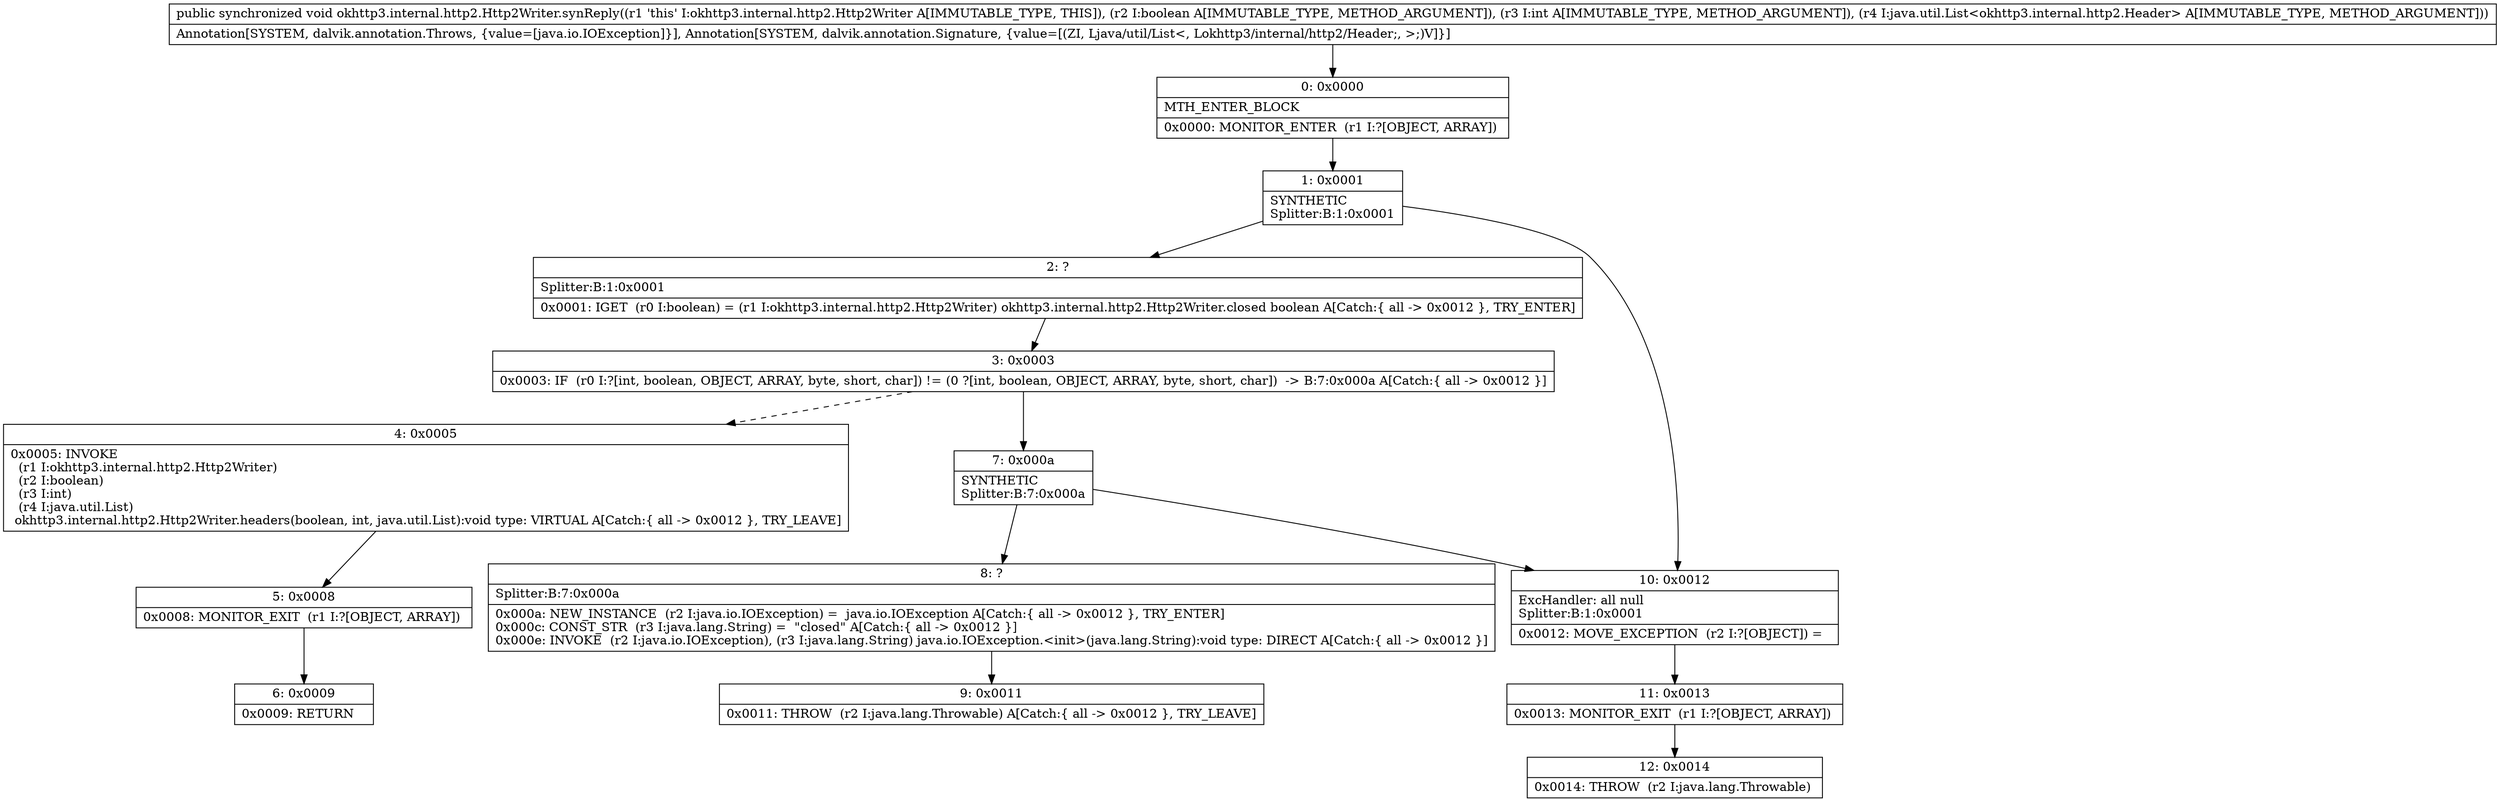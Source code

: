 digraph "CFG forokhttp3.internal.http2.Http2Writer.synReply(ZILjava\/util\/List;)V" {
Node_0 [shape=record,label="{0\:\ 0x0000|MTH_ENTER_BLOCK\l|0x0000: MONITOR_ENTER  (r1 I:?[OBJECT, ARRAY]) \l}"];
Node_1 [shape=record,label="{1\:\ 0x0001|SYNTHETIC\lSplitter:B:1:0x0001\l}"];
Node_2 [shape=record,label="{2\:\ ?|Splitter:B:1:0x0001\l|0x0001: IGET  (r0 I:boolean) = (r1 I:okhttp3.internal.http2.Http2Writer) okhttp3.internal.http2.Http2Writer.closed boolean A[Catch:\{ all \-\> 0x0012 \}, TRY_ENTER]\l}"];
Node_3 [shape=record,label="{3\:\ 0x0003|0x0003: IF  (r0 I:?[int, boolean, OBJECT, ARRAY, byte, short, char]) != (0 ?[int, boolean, OBJECT, ARRAY, byte, short, char])  \-\> B:7:0x000a A[Catch:\{ all \-\> 0x0012 \}]\l}"];
Node_4 [shape=record,label="{4\:\ 0x0005|0x0005: INVOKE  \l  (r1 I:okhttp3.internal.http2.Http2Writer)\l  (r2 I:boolean)\l  (r3 I:int)\l  (r4 I:java.util.List)\l okhttp3.internal.http2.Http2Writer.headers(boolean, int, java.util.List):void type: VIRTUAL A[Catch:\{ all \-\> 0x0012 \}, TRY_LEAVE]\l}"];
Node_5 [shape=record,label="{5\:\ 0x0008|0x0008: MONITOR_EXIT  (r1 I:?[OBJECT, ARRAY]) \l}"];
Node_6 [shape=record,label="{6\:\ 0x0009|0x0009: RETURN   \l}"];
Node_7 [shape=record,label="{7\:\ 0x000a|SYNTHETIC\lSplitter:B:7:0x000a\l}"];
Node_8 [shape=record,label="{8\:\ ?|Splitter:B:7:0x000a\l|0x000a: NEW_INSTANCE  (r2 I:java.io.IOException) =  java.io.IOException A[Catch:\{ all \-\> 0x0012 \}, TRY_ENTER]\l0x000c: CONST_STR  (r3 I:java.lang.String) =  \"closed\" A[Catch:\{ all \-\> 0x0012 \}]\l0x000e: INVOKE  (r2 I:java.io.IOException), (r3 I:java.lang.String) java.io.IOException.\<init\>(java.lang.String):void type: DIRECT A[Catch:\{ all \-\> 0x0012 \}]\l}"];
Node_9 [shape=record,label="{9\:\ 0x0011|0x0011: THROW  (r2 I:java.lang.Throwable) A[Catch:\{ all \-\> 0x0012 \}, TRY_LEAVE]\l}"];
Node_10 [shape=record,label="{10\:\ 0x0012|ExcHandler: all null\lSplitter:B:1:0x0001\l|0x0012: MOVE_EXCEPTION  (r2 I:?[OBJECT]) =  \l}"];
Node_11 [shape=record,label="{11\:\ 0x0013|0x0013: MONITOR_EXIT  (r1 I:?[OBJECT, ARRAY]) \l}"];
Node_12 [shape=record,label="{12\:\ 0x0014|0x0014: THROW  (r2 I:java.lang.Throwable) \l}"];
MethodNode[shape=record,label="{public synchronized void okhttp3.internal.http2.Http2Writer.synReply((r1 'this' I:okhttp3.internal.http2.Http2Writer A[IMMUTABLE_TYPE, THIS]), (r2 I:boolean A[IMMUTABLE_TYPE, METHOD_ARGUMENT]), (r3 I:int A[IMMUTABLE_TYPE, METHOD_ARGUMENT]), (r4 I:java.util.List\<okhttp3.internal.http2.Header\> A[IMMUTABLE_TYPE, METHOD_ARGUMENT]))  | Annotation[SYSTEM, dalvik.annotation.Throws, \{value=[java.io.IOException]\}], Annotation[SYSTEM, dalvik.annotation.Signature, \{value=[(ZI, Ljava\/util\/List\<, Lokhttp3\/internal\/http2\/Header;, \>;)V]\}]\l}"];
MethodNode -> Node_0;
Node_0 -> Node_1;
Node_1 -> Node_2;
Node_1 -> Node_10;
Node_2 -> Node_3;
Node_3 -> Node_4[style=dashed];
Node_3 -> Node_7;
Node_4 -> Node_5;
Node_5 -> Node_6;
Node_7 -> Node_8;
Node_7 -> Node_10;
Node_8 -> Node_9;
Node_10 -> Node_11;
Node_11 -> Node_12;
}

